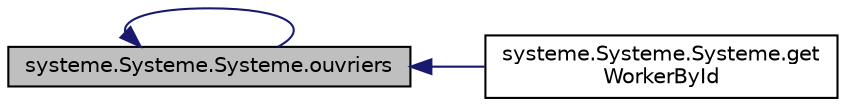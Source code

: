 digraph "systeme.Systeme.Systeme.ouvriers"
{
 // INTERACTIVE_SVG=YES
  edge [fontname="Helvetica",fontsize="10",labelfontname="Helvetica",labelfontsize="10"];
  node [fontname="Helvetica",fontsize="10",shape=record];
  rankdir="LR";
  Node1 [label="systeme.Systeme.Systeme.ouvriers",height=0.2,width=0.4,color="black", fillcolor="grey75", style="filled" fontcolor="black"];
  Node1 -> Node1 [dir="back",color="midnightblue",fontsize="10",style="solid",fontname="Helvetica"];
  Node1 -> Node2 [dir="back",color="midnightblue",fontsize="10",style="solid",fontname="Helvetica"];
  Node2 [label="systeme.Systeme.Systeme.get\lWorkerById",height=0.2,width=0.4,color="black", fillcolor="white", style="filled",URL="$classsysteme_1_1_systeme_1_1_systeme.html#ab4483dc06cc7ff0a0e39c1347575e09c",tooltip="retourne l&#39;ouvrier du systeme avec le numéros numWorker si il existe, None sinon "];
}
